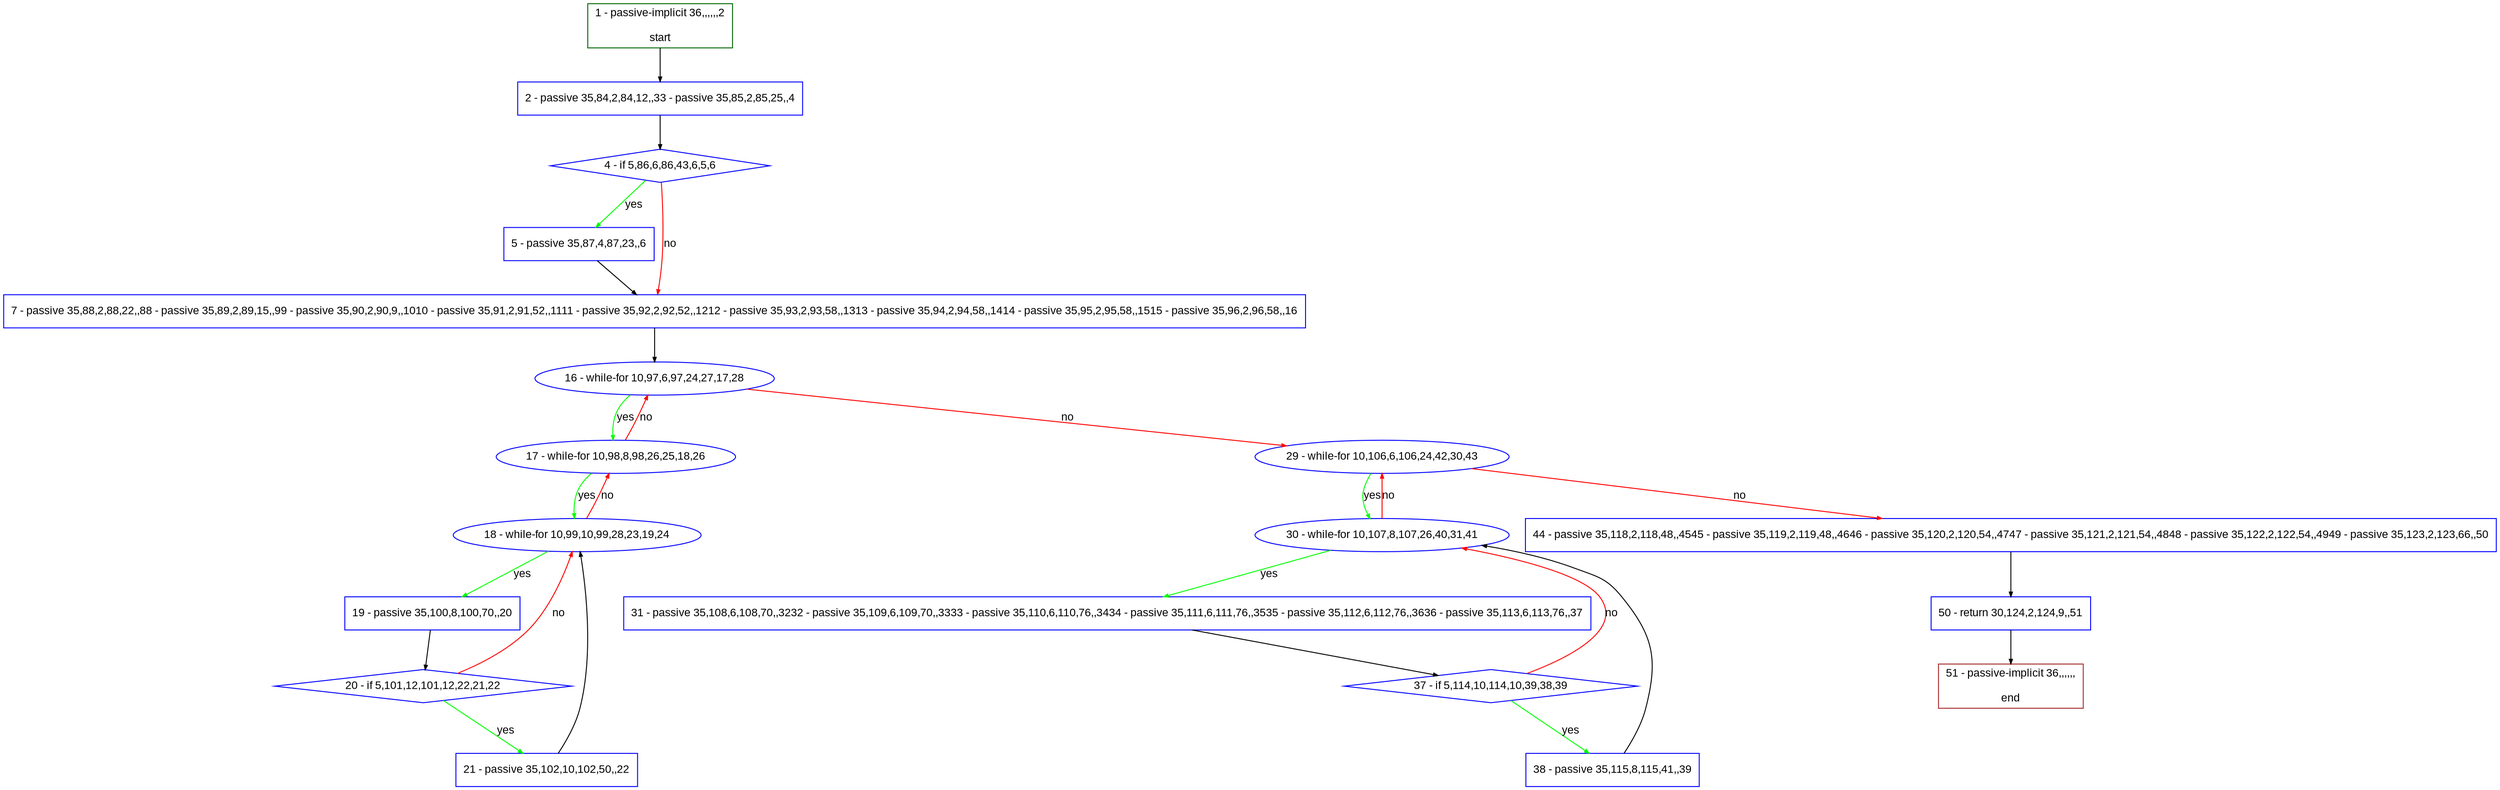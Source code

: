 digraph "" {
  graph [pack="true", label="", fontsize="12", packmode="clust", fontname="Arial", fillcolor="#FFFFCC", bgcolor="white", style="rounded,filled", compound="true"];
  node [node_initialized="no", label="", color="grey", fontsize="12", fillcolor="white", fontname="Arial", style="filled", shape="rectangle", compound="true", fixedsize="false"];
  edge [fontcolor="black", arrowhead="normal", arrowtail="none", arrowsize="0.5", ltail="", label="", color="black", fontsize="12", lhead="", fontname="Arial", dir="forward", compound="true"];
  __N1 [label="2 - passive 35,84,2,84,12,,33 - passive 35,85,2,85,25,,4", color="#0000ff", fillcolor="#ffffff", style="filled", shape="box"];
  __N2 [label="1 - passive-implicit 36,,,,,,2\n\nstart", color="#006400", fillcolor="#ffffff", style="filled", shape="box"];
  __N3 [label="4 - if 5,86,6,86,43,6,5,6", color="#0000ff", fillcolor="#ffffff", style="filled", shape="diamond"];
  __N4 [label="5 - passive 35,87,4,87,23,,6", color="#0000ff", fillcolor="#ffffff", style="filled", shape="box"];
  __N5 [label="7 - passive 35,88,2,88,22,,88 - passive 35,89,2,89,15,,99 - passive 35,90,2,90,9,,1010 - passive 35,91,2,91,52,,1111 - passive 35,92,2,92,52,,1212 - passive 35,93,2,93,58,,1313 - passive 35,94,2,94,58,,1414 - passive 35,95,2,95,58,,1515 - passive 35,96,2,96,58,,16", color="#0000ff", fillcolor="#ffffff", style="filled", shape="box"];
  __N6 [label="16 - while-for 10,97,6,97,24,27,17,28", color="#0000ff", fillcolor="#ffffff", style="filled", shape="oval"];
  __N7 [label="17 - while-for 10,98,8,98,26,25,18,26", color="#0000ff", fillcolor="#ffffff", style="filled", shape="oval"];
  __N8 [label="29 - while-for 10,106,6,106,24,42,30,43", color="#0000ff", fillcolor="#ffffff", style="filled", shape="oval"];
  __N9 [label="18 - while-for 10,99,10,99,28,23,19,24", color="#0000ff", fillcolor="#ffffff", style="filled", shape="oval"];
  __N10 [label="19 - passive 35,100,8,100,70,,20", color="#0000ff", fillcolor="#ffffff", style="filled", shape="box"];
  __N11 [label="20 - if 5,101,12,101,12,22,21,22", color="#0000ff", fillcolor="#ffffff", style="filled", shape="diamond"];
  __N12 [label="21 - passive 35,102,10,102,50,,22", color="#0000ff", fillcolor="#ffffff", style="filled", shape="box"];
  __N13 [label="30 - while-for 10,107,8,107,26,40,31,41", color="#0000ff", fillcolor="#ffffff", style="filled", shape="oval"];
  __N14 [label="44 - passive 35,118,2,118,48,,4545 - passive 35,119,2,119,48,,4646 - passive 35,120,2,120,54,,4747 - passive 35,121,2,121,54,,4848 - passive 35,122,2,122,54,,4949 - passive 35,123,2,123,66,,50", color="#0000ff", fillcolor="#ffffff", style="filled", shape="box"];
  __N15 [label="31 - passive 35,108,6,108,70,,3232 - passive 35,109,6,109,70,,3333 - passive 35,110,6,110,76,,3434 - passive 35,111,6,111,76,,3535 - passive 35,112,6,112,76,,3636 - passive 35,113,6,113,76,,37", color="#0000ff", fillcolor="#ffffff", style="filled", shape="box"];
  __N16 [label="37 - if 5,114,10,114,10,39,38,39", color="#0000ff", fillcolor="#ffffff", style="filled", shape="diamond"];
  __N17 [label="38 - passive 35,115,8,115,41,,39", color="#0000ff", fillcolor="#ffffff", style="filled", shape="box"];
  __N18 [label="50 - return 30,124,2,124,9,,51", color="#0000ff", fillcolor="#ffffff", style="filled", shape="box"];
  __N19 [label="51 - passive-implicit 36,,,,,,\n\nend", color="#a52a2a", fillcolor="#ffffff", style="filled", shape="box"];
  __N2 -> __N1 [arrowhead="normal", arrowtail="none", color="#000000", label="", dir="forward"];
  __N1 -> __N3 [arrowhead="normal", arrowtail="none", color="#000000", label="", dir="forward"];
  __N3 -> __N4 [arrowhead="normal", arrowtail="none", color="#00ff00", label="yes", dir="forward"];
  __N3 -> __N5 [arrowhead="normal", arrowtail="none", color="#ff0000", label="no", dir="forward"];
  __N4 -> __N5 [arrowhead="normal", arrowtail="none", color="#000000", label="", dir="forward"];
  __N5 -> __N6 [arrowhead="normal", arrowtail="none", color="#000000", label="", dir="forward"];
  __N6 -> __N7 [arrowhead="normal", arrowtail="none", color="#00ff00", label="yes", dir="forward"];
  __N7 -> __N6 [arrowhead="normal", arrowtail="none", color="#ff0000", label="no", dir="forward"];
  __N6 -> __N8 [arrowhead="normal", arrowtail="none", color="#ff0000", label="no", dir="forward"];
  __N7 -> __N9 [arrowhead="normal", arrowtail="none", color="#00ff00", label="yes", dir="forward"];
  __N9 -> __N7 [arrowhead="normal", arrowtail="none", color="#ff0000", label="no", dir="forward"];
  __N9 -> __N10 [arrowhead="normal", arrowtail="none", color="#00ff00", label="yes", dir="forward"];
  __N10 -> __N11 [arrowhead="normal", arrowtail="none", color="#000000", label="", dir="forward"];
  __N11 -> __N9 [arrowhead="normal", arrowtail="none", color="#ff0000", label="no", dir="forward"];
  __N11 -> __N12 [arrowhead="normal", arrowtail="none", color="#00ff00", label="yes", dir="forward"];
  __N12 -> __N9 [arrowhead="normal", arrowtail="none", color="#000000", label="", dir="forward"];
  __N8 -> __N13 [arrowhead="normal", arrowtail="none", color="#00ff00", label="yes", dir="forward"];
  __N13 -> __N8 [arrowhead="normal", arrowtail="none", color="#ff0000", label="no", dir="forward"];
  __N8 -> __N14 [arrowhead="normal", arrowtail="none", color="#ff0000", label="no", dir="forward"];
  __N13 -> __N15 [arrowhead="normal", arrowtail="none", color="#00ff00", label="yes", dir="forward"];
  __N15 -> __N16 [arrowhead="normal", arrowtail="none", color="#000000", label="", dir="forward"];
  __N16 -> __N13 [arrowhead="normal", arrowtail="none", color="#ff0000", label="no", dir="forward"];
  __N16 -> __N17 [arrowhead="normal", arrowtail="none", color="#00ff00", label="yes", dir="forward"];
  __N17 -> __N13 [arrowhead="normal", arrowtail="none", color="#000000", label="", dir="forward"];
  __N14 -> __N18 [arrowhead="normal", arrowtail="none", color="#000000", label="", dir="forward"];
  __N18 -> __N19 [arrowhead="normal", arrowtail="none", color="#000000", label="", dir="forward"];
}
